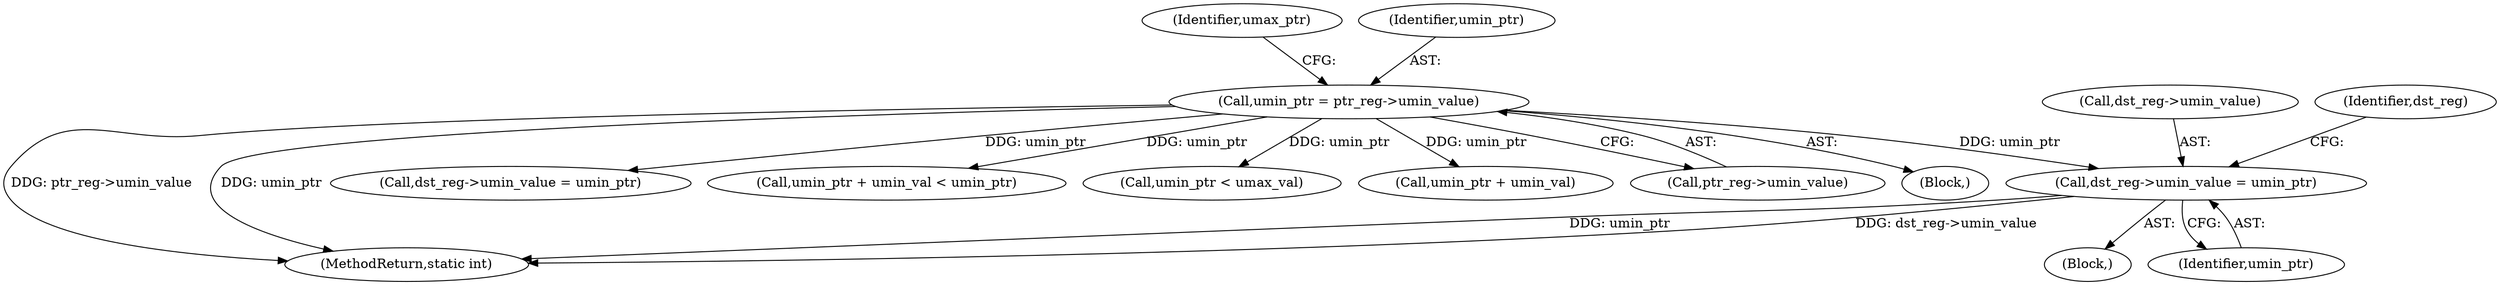 digraph "0_linux_979d63d50c0c0f7bc537bf821e056cc9fe5abd38@pointer" {
"1000648" [label="(Call,dst_reg->umin_value = umin_ptr)"];
"1000192" [label="(Call,umin_ptr = ptr_reg->umin_value)"];
"1000648" [label="(Call,dst_reg->umin_value = umin_ptr)"];
"1000124" [label="(Block,)"];
"1000652" [label="(Identifier,umin_ptr)"];
"1000907" [label="(MethodReturn,static int)"];
"1000192" [label="(Call,umin_ptr = ptr_reg->umin_value)"];
"1000637" [label="(Block,)"];
"1000420" [label="(Call,dst_reg->umin_value = umin_ptr)"];
"1000491" [label="(Call,umin_ptr + umin_val < umin_ptr)"];
"1000649" [label="(Call,dst_reg->umin_value)"];
"1000199" [label="(Identifier,umax_ptr)"];
"1000655" [label="(Identifier,dst_reg)"];
"1000193" [label="(Identifier,umin_ptr)"];
"1000725" [label="(Call,umin_ptr < umax_val)"];
"1000492" [label="(Call,umin_ptr + umin_val)"];
"1000194" [label="(Call,ptr_reg->umin_value)"];
"1000648" -> "1000637"  [label="AST: "];
"1000648" -> "1000652"  [label="CFG: "];
"1000649" -> "1000648"  [label="AST: "];
"1000652" -> "1000648"  [label="AST: "];
"1000655" -> "1000648"  [label="CFG: "];
"1000648" -> "1000907"  [label="DDG: umin_ptr"];
"1000648" -> "1000907"  [label="DDG: dst_reg->umin_value"];
"1000192" -> "1000648"  [label="DDG: umin_ptr"];
"1000192" -> "1000124"  [label="AST: "];
"1000192" -> "1000194"  [label="CFG: "];
"1000193" -> "1000192"  [label="AST: "];
"1000194" -> "1000192"  [label="AST: "];
"1000199" -> "1000192"  [label="CFG: "];
"1000192" -> "1000907"  [label="DDG: ptr_reg->umin_value"];
"1000192" -> "1000907"  [label="DDG: umin_ptr"];
"1000192" -> "1000420"  [label="DDG: umin_ptr"];
"1000192" -> "1000491"  [label="DDG: umin_ptr"];
"1000192" -> "1000492"  [label="DDG: umin_ptr"];
"1000192" -> "1000725"  [label="DDG: umin_ptr"];
}
